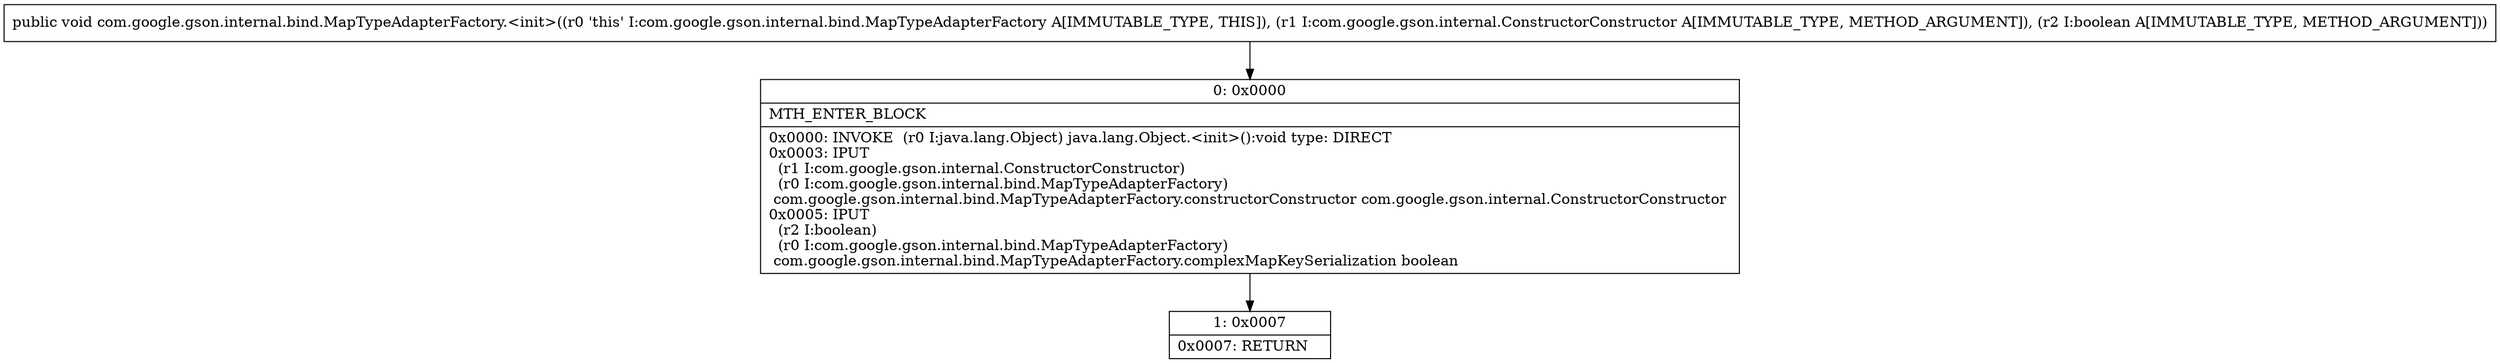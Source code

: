 digraph "CFG forcom.google.gson.internal.bind.MapTypeAdapterFactory.\<init\>(Lcom\/google\/gson\/internal\/ConstructorConstructor;Z)V" {
Node_0 [shape=record,label="{0\:\ 0x0000|MTH_ENTER_BLOCK\l|0x0000: INVOKE  (r0 I:java.lang.Object) java.lang.Object.\<init\>():void type: DIRECT \l0x0003: IPUT  \l  (r1 I:com.google.gson.internal.ConstructorConstructor)\l  (r0 I:com.google.gson.internal.bind.MapTypeAdapterFactory)\l com.google.gson.internal.bind.MapTypeAdapterFactory.constructorConstructor com.google.gson.internal.ConstructorConstructor \l0x0005: IPUT  \l  (r2 I:boolean)\l  (r0 I:com.google.gson.internal.bind.MapTypeAdapterFactory)\l com.google.gson.internal.bind.MapTypeAdapterFactory.complexMapKeySerialization boolean \l}"];
Node_1 [shape=record,label="{1\:\ 0x0007|0x0007: RETURN   \l}"];
MethodNode[shape=record,label="{public void com.google.gson.internal.bind.MapTypeAdapterFactory.\<init\>((r0 'this' I:com.google.gson.internal.bind.MapTypeAdapterFactory A[IMMUTABLE_TYPE, THIS]), (r1 I:com.google.gson.internal.ConstructorConstructor A[IMMUTABLE_TYPE, METHOD_ARGUMENT]), (r2 I:boolean A[IMMUTABLE_TYPE, METHOD_ARGUMENT])) }"];
MethodNode -> Node_0;
Node_0 -> Node_1;
}

